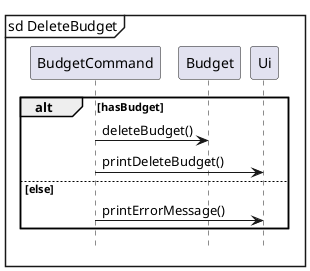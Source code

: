 @startuml

mainframe sd DeleteBudget
participant BudgetCommand
participant Budget
participant Ui

alt hasBudget
    BudgetCommand -> Budget: deleteBudget()
    BudgetCommand -> Ui: printDeleteBudget()
else else
    BudgetCommand -> Ui: printErrorMessage()
end

hide footbox
@enduml
